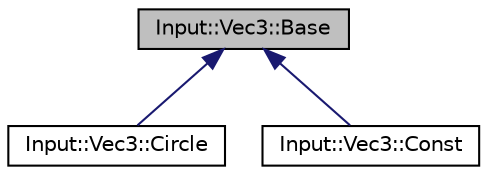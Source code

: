 digraph G
{
  edge [fontname="Helvetica",fontsize="10",labelfontname="Helvetica",labelfontsize="10"];
  node [fontname="Helvetica",fontsize="10",shape=record];
  Node1 [label="Input::Vec3::Base",height=0.2,width=0.4,color="black", fillcolor="grey75", style="filled" fontcolor="black"];
  Node1 -> Node2 [dir=back,color="midnightblue",fontsize="10",style="solid",fontname="Helvetica"];
  Node2 [label="Input::Vec3::Circle",height=0.2,width=0.4,color="black", fillcolor="white", style="filled",URL="$classInput_1_1Vec3_1_1Circle.html"];
  Node1 -> Node3 [dir=back,color="midnightblue",fontsize="10",style="solid",fontname="Helvetica"];
  Node3 [label="Input::Vec3::Const",height=0.2,width=0.4,color="black", fillcolor="white", style="filled",URL="$classInput_1_1Vec3_1_1Const.html"];
}
